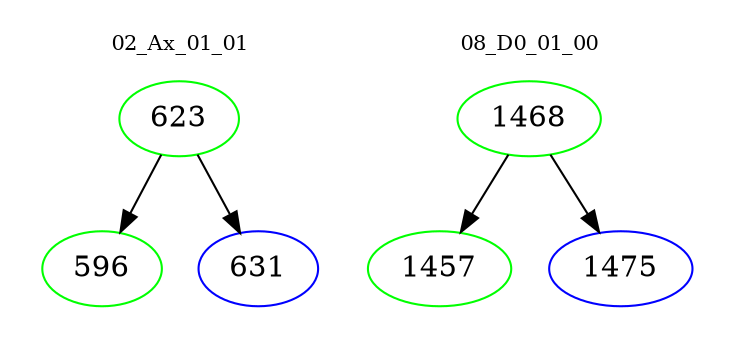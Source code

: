 digraph{
subgraph cluster_0 {
color = white
label = "02_Ax_01_01";
fontsize=10;
T0_623 [label="623", color="green"]
T0_623 -> T0_596 [color="black"]
T0_596 [label="596", color="green"]
T0_623 -> T0_631 [color="black"]
T0_631 [label="631", color="blue"]
}
subgraph cluster_1 {
color = white
label = "08_D0_01_00";
fontsize=10;
T1_1468 [label="1468", color="green"]
T1_1468 -> T1_1457 [color="black"]
T1_1457 [label="1457", color="green"]
T1_1468 -> T1_1475 [color="black"]
T1_1475 [label="1475", color="blue"]
}
}
